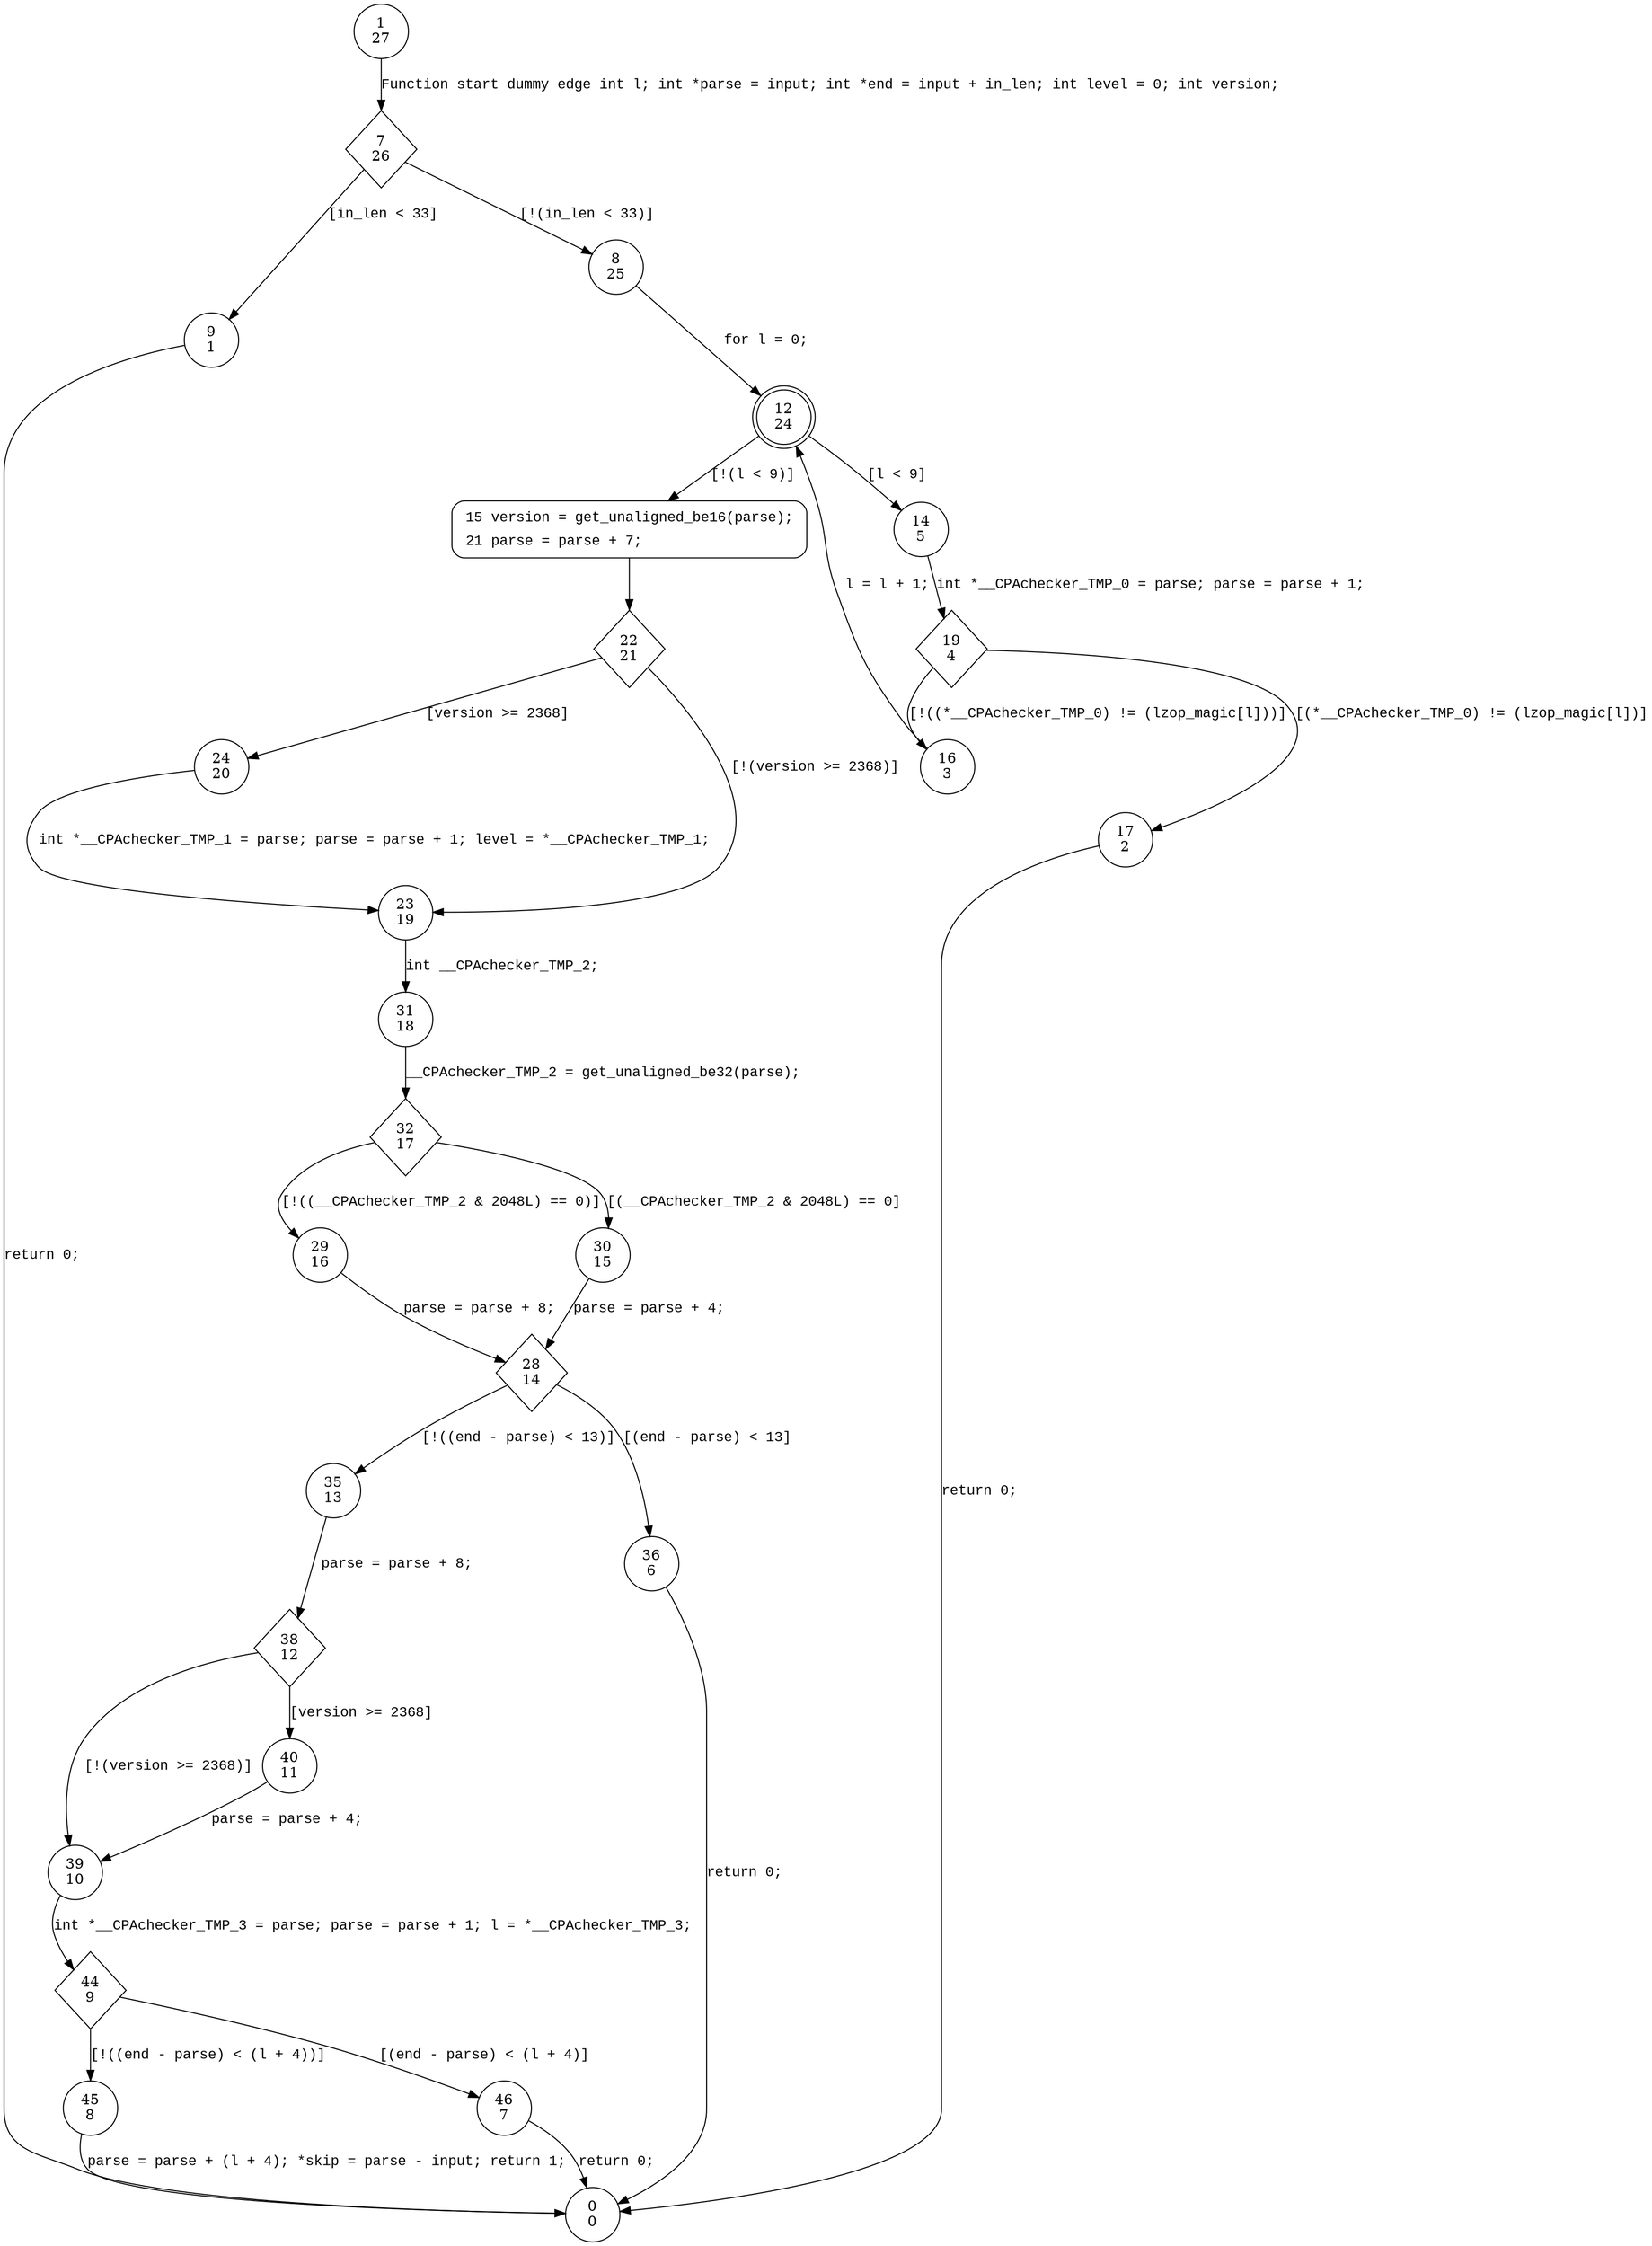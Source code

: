 digraph parse_header {
1 [shape="circle" label="1\n27"]
7 [shape="diamond" label="7\n26"]
9 [shape="circle" label="9\n1"]
8 [shape="circle" label="8\n25"]
12 [shape="doublecircle" label="12\n24"]
14 [shape="circle" label="14\n5"]
15 [shape="circle" label="15\n23"]
22 [shape="diamond" label="22\n21"]
24 [shape="circle" label="24\n20"]
23 [shape="circle" label="23\n19"]
31 [shape="circle" label="31\n18"]
32 [shape="diamond" label="32\n17"]
30 [shape="circle" label="30\n15"]
29 [shape="circle" label="29\n16"]
28 [shape="diamond" label="28\n14"]
36 [shape="circle" label="36\n6"]
35 [shape="circle" label="35\n13"]
38 [shape="diamond" label="38\n12"]
40 [shape="circle" label="40\n11"]
39 [shape="circle" label="39\n10"]
44 [shape="diamond" label="44\n9"]
46 [shape="circle" label="46\n7"]
45 [shape="circle" label="45\n8"]
0 [shape="circle" label="0\n0"]
19 [shape="diamond" label="19\n4"]
17 [shape="circle" label="17\n2"]
16 [shape="circle" label="16\n3"]
15 [style="filled,bold" penwidth="1" fillcolor="white" fontname="Courier New" shape="Mrecord" label=<<table border="0" cellborder="0" cellpadding="3" bgcolor="white"><tr><td align="right">15</td><td align="left">version = get_unaligned_be16(parse);</td></tr><tr><td align="right">21</td><td align="left">parse = parse + 7;</td></tr></table>>]
15 -> 22[label=""]
1 -> 7 [label="Function start dummy edge int l; int *parse = input; int *end = input + in_len; int level = 0; int version;" fontname="Courier New"]
7 -> 9 [label="[in_len < 33]" fontname="Courier New"]
7 -> 8 [label="[!(in_len < 33)]" fontname="Courier New"]
12 -> 14 [label="[l < 9]" fontname="Courier New"]
12 -> 15 [label="[!(l < 9)]" fontname="Courier New"]
22 -> 24 [label="[version >= 2368]" fontname="Courier New"]
22 -> 23 [label="[!(version >= 2368)]" fontname="Courier New"]
23 -> 31 [label="int __CPAchecker_TMP_2;" fontname="Courier New"]
32 -> 30 [label="[(__CPAchecker_TMP_2 & 2048L) == 0]" fontname="Courier New"]
32 -> 29 [label="[!((__CPAchecker_TMP_2 & 2048L) == 0)]" fontname="Courier New"]
28 -> 36 [label="[(end - parse) < 13]" fontname="Courier New"]
28 -> 35 [label="[!((end - parse) < 13)]" fontname="Courier New"]
38 -> 40 [label="[version >= 2368]" fontname="Courier New"]
38 -> 39 [label="[!(version >= 2368)]" fontname="Courier New"]
39 -> 44 [label="int *__CPAchecker_TMP_3 = parse; parse = parse + 1; l = *__CPAchecker_TMP_3;" fontname="Courier New"]
44 -> 46 [label="[(end - parse) < (l + 4)]" fontname="Courier New"]
44 -> 45 [label="[!((end - parse) < (l + 4))]" fontname="Courier New"]
46 -> 0 [label="return 0;" fontname="Courier New"]
36 -> 0 [label="return 0;" fontname="Courier New"]
24 -> 23 [label="int *__CPAchecker_TMP_1 = parse; parse = parse + 1; level = *__CPAchecker_TMP_1; " fontname="Courier New"]
19 -> 17 [label="[(*__CPAchecker_TMP_0) != (lzop_magic[l])]" fontname="Courier New"]
19 -> 16 [label="[!((*__CPAchecker_TMP_0) != (lzop_magic[l]))]" fontname="Courier New"]
17 -> 0 [label="return 0;" fontname="Courier New"]
8 -> 12 [label="for l = 0;" fontname="Courier New"]
31 -> 32 [label="__CPAchecker_TMP_2 = get_unaligned_be32(parse);" fontname="Courier New"]
29 -> 28 [label="parse = parse + 8; " fontname="Courier New"]
35 -> 38 [label="parse = parse + 8;" fontname="Courier New"]
45 -> 0 [label="parse = parse + (l + 4); *skip = parse - input; return 1;" fontname="Courier New"]
40 -> 39 [label="parse = parse + 4; " fontname="Courier New"]
30 -> 28 [label="parse = parse + 4; " fontname="Courier New"]
14 -> 19 [label="int *__CPAchecker_TMP_0 = parse; parse = parse + 1;" fontname="Courier New"]
16 -> 12 [label=" l = l + 1;" fontname="Courier New"]
9 -> 0 [label="return 0;" fontname="Courier New"]
}